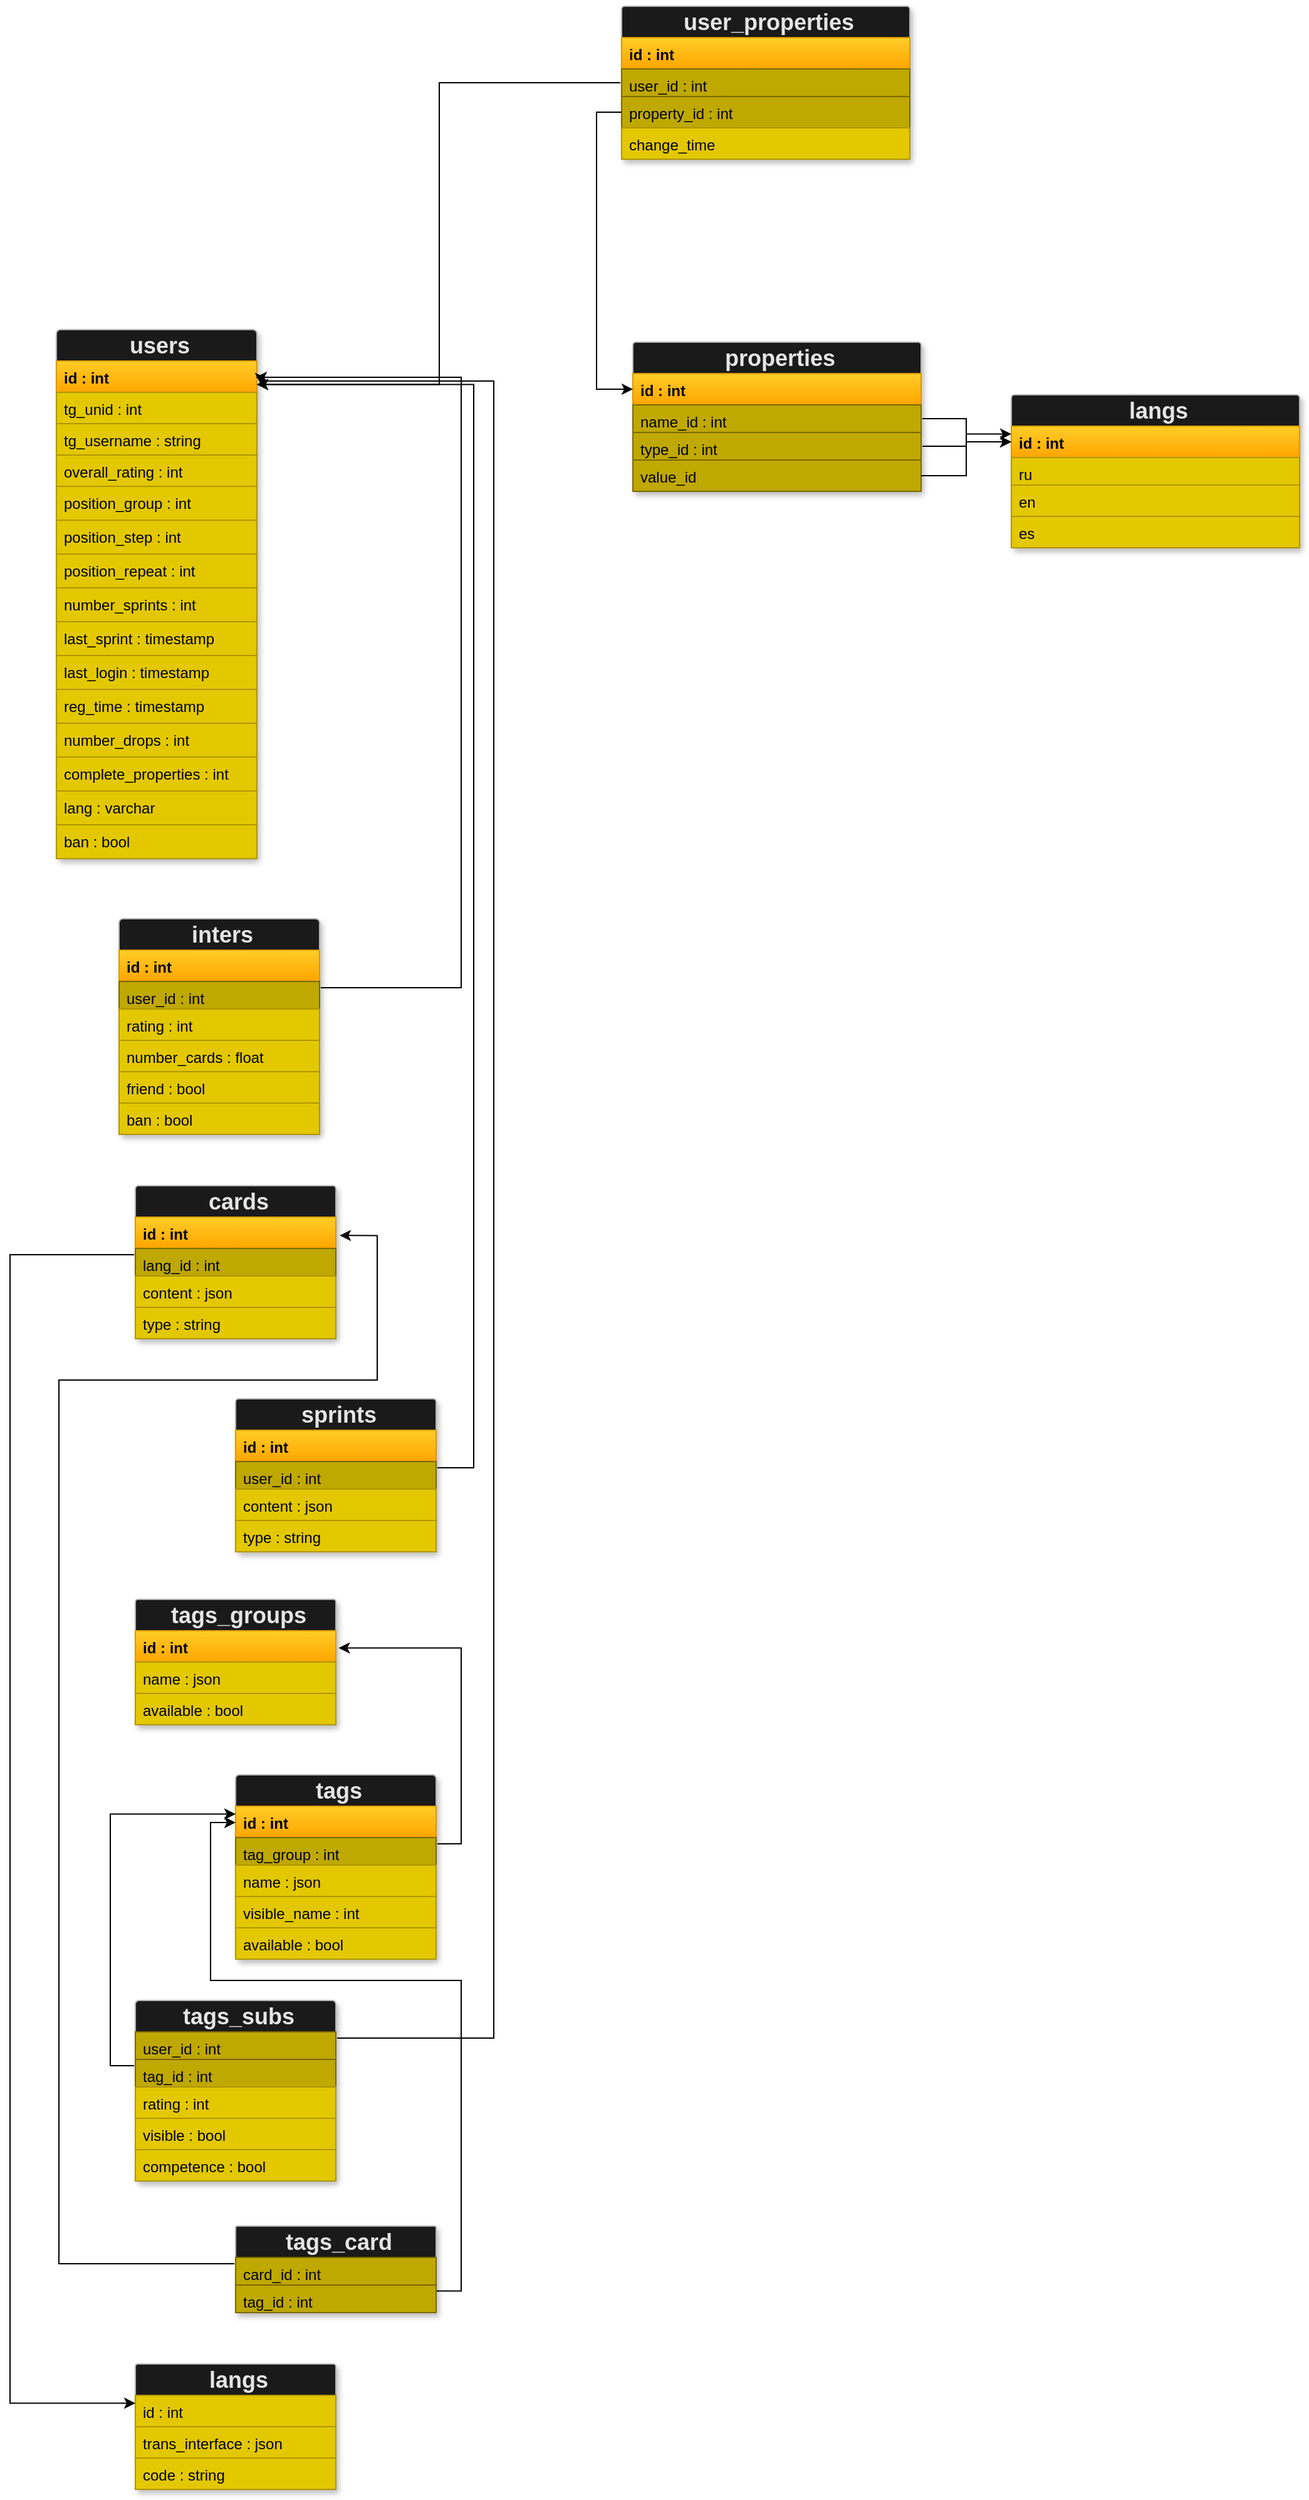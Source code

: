 <mxfile>
    <diagram id="8jtwp23gU4bW0mw1dv8f" name="Page-1">
        <mxGraphModel dx="-515" dy="2217" grid="0" gridSize="10" guides="1" tooltips="1" connect="1" arrows="1" fold="1" page="1" pageScale="1" pageWidth="1169" pageHeight="1654" background="none" math="0" shadow="0">
            <root>
                <mxCell id="0"/>
                <mxCell id="1" parent="0"/>
                <mxCell id="276" value="" style="fontStyle=1;align=center;verticalAlign=top;childLayout=stackLayout;horizontal=1;horizontalStack=0;resizeParent=1;resizeParentMax=0;resizeLast=0;marginBottom=0;fontColor=#ffffff;shadow=1;rounded=1;arcSize=2;strokeWidth=1;sketch=0;fillColor=#1A1A1A;strokeColor=#B3B3B3;" parent="1" vertex="1">
                    <mxGeometry x="1470" y="-90" width="160" height="422" as="geometry"/>
                </mxCell>
                <object label="&lt;b&gt;&lt;font style=&quot;font-size: 18px&quot; color=&quot;#e6e6e6&quot;&gt;users&lt;/font&gt;&lt;/b&gt;" info="Пользователь" id="277">
                    <mxCell style="html=1;align=center;spacingLeft=4;verticalAlign=middle;strokeColor=none;fillColor=none;" parent="276" vertex="1">
                        <mxGeometry width="160" height="25" as="geometry"/>
                    </mxCell>
                </object>
                <object label="&lt;b&gt;id : int&lt;/b&gt;" info="id пользователяid пользователя" id="ulDhrrkaClvxFThi6MSQ-304">
                    <mxCell style="html=1;align=left;spacingLeft=4;verticalAlign=top;strokeColor=#d79b00;fillColor=#ffcd28;gradientColor=#ffa500;fontColor=#000000;" parent="276" vertex="1">
                        <mxGeometry y="25" width="160" height="25" as="geometry"/>
                    </mxCell>
                </object>
                <object label="tg_unid : int" info="id в телеграме&#10;" id="279">
                    <mxCell style="html=1;align=left;spacingLeft=4;verticalAlign=top;strokeColor=#B09500;fillColor=#e3c800;fontFamily=Helvetica;fontStyle=0;fontColor=#000000;rounded=0;" parent="276" vertex="1">
                        <mxGeometry y="50" width="160" height="25" as="geometry"/>
                    </mxCell>
                </object>
                <object label="tg_username : string" info="логин в Телеграме" id="281">
                    <mxCell style="html=1;align=left;spacingLeft=4;verticalAlign=top;strokeColor=#B09500;fillColor=#e3c800;fontColor=#000000;rounded=0;" parent="276" vertex="1">
                        <mxGeometry y="75" width="160" height="25" as="geometry"/>
                    </mxCell>
                </object>
                <object label="overall_rating : int" info="общий рейтинг " id="282">
                    <mxCell style="html=1;align=left;spacingLeft=4;verticalAlign=top;strokeColor=#B09500;fillColor=#e3c800;fontColor=#000000;rounded=0;" parent="276" vertex="1">
                        <mxGeometry y="100" width="160" height="25" as="geometry"/>
                    </mxCell>
                </object>
                <object label="position_group : int" info="позиция сприрта - группа" id="284">
                    <mxCell style="html=1;align=left;spacingLeft=4;verticalAlign=top;strokeColor=#B09500;fillColor=#e3c800;fontColor=#000000;rounded=0;" parent="276" vertex="1">
                        <mxGeometry y="125" width="160" height="27" as="geometry"/>
                    </mxCell>
                </object>
                <object label="position_step : int" info="позиция спринта - шаг" id="285">
                    <mxCell style="html=1;align=left;spacingLeft=4;verticalAlign=top;strokeColor=#B09500;fillColor=#e3c800;fontColor=#000000;rounded=0;" parent="276" vertex="1">
                        <mxGeometry y="152" width="160" height="27" as="geometry"/>
                    </mxCell>
                </object>
                <object label="position_repeat : int" info="позиция сприрта - повторение" id="286">
                    <mxCell style="html=1;align=left;spacingLeft=4;verticalAlign=top;strokeColor=#B09500;fillColor=#e3c800;fontColor=#000000;rounded=0;" parent="276" vertex="1">
                        <mxGeometry y="179" width="160" height="27" as="geometry"/>
                    </mxCell>
                </object>
                <object label="number_sprints : int" info="количество пройденных спринтов" id="AUB26RSTQEKobNsoN68l-286">
                    <mxCell style="html=1;align=left;spacingLeft=4;verticalAlign=top;strokeColor=#B09500;fillColor=#e3c800;fontColor=#000000;rounded=0;" parent="276" vertex="1">
                        <mxGeometry y="206" width="160" height="27" as="geometry"/>
                    </mxCell>
                </object>
                <object label="last_sprint : timestamp" info="время последнего спринта" id="Uek7lsJdRdBJGBdZfz5D-390">
                    <mxCell style="html=1;align=left;spacingLeft=4;verticalAlign=top;strokeColor=#B09500;fillColor=#e3c800;fontColor=#000000;rounded=0;" parent="276" vertex="1">
                        <mxGeometry y="233" width="160" height="27" as="geometry"/>
                    </mxCell>
                </object>
                <object label="last_login : timestamp" info="дата последнего входа" id="Uek7lsJdRdBJGBdZfz5D-391">
                    <mxCell style="html=1;align=left;spacingLeft=4;verticalAlign=top;strokeColor=#B09500;fillColor=#e3c800;fontColor=#000000;rounded=0;" parent="276" vertex="1">
                        <mxGeometry y="260" width="160" height="27" as="geometry"/>
                    </mxCell>
                </object>
                <object label="reg_time : timestamp" info="время регистрации" id="1ZibINlpXi57PXiwGVd7-287">
                    <mxCell style="html=1;align=left;spacingLeft=4;verticalAlign=top;strokeColor=#B09500;fillColor=#e3c800;fontColor=#000000;rounded=0;" vertex="1" parent="276">
                        <mxGeometry y="287" width="160" height="27" as="geometry"/>
                    </mxCell>
                </object>
                <object label="number_drops : int" info="количество сбросов аккаунта" id="AUB26RSTQEKobNsoN68l-287">
                    <mxCell style="html=1;align=left;spacingLeft=4;verticalAlign=top;strokeColor=#B09500;fillColor=#e3c800;fontColor=#000000;rounded=0;" parent="276" vertex="1">
                        <mxGeometry y="314" width="160" height="27" as="geometry"/>
                    </mxCell>
                </object>
                <object label="complete_properties : int&amp;nbsp;" info="Количество заполненных элементов профиля (теги, языки, вопросы по типажу)" id="mk6PcgkKoeETuqD1kvEl-294">
                    <mxCell style="html=1;align=left;spacingLeft=4;verticalAlign=top;strokeColor=#B09500;fillColor=#e3c800;fontColor=#000000;rounded=0;" vertex="1" parent="276">
                        <mxGeometry y="341" width="160" height="27" as="geometry"/>
                    </mxCell>
                </object>
                <object label="lang : varchar" info="основной язык пользователя" id="mk6PcgkKoeETuqD1kvEl-311">
                    <mxCell style="html=1;align=left;spacingLeft=4;verticalAlign=top;strokeColor=#B09500;fillColor=#e3c800;fontColor=#000000;rounded=0;" vertex="1" parent="276">
                        <mxGeometry y="368" width="160" height="27" as="geometry"/>
                    </mxCell>
                </object>
                <object label="ban : bool" info="забанен" id="AUB26RSTQEKobNsoN68l-299">
                    <mxCell style="html=1;align=left;spacingLeft=4;verticalAlign=top;strokeColor=#B09500;fillColor=#e3c800;fontColor=#000000;rounded=0;arcSize=18;" parent="276" vertex="1">
                        <mxGeometry y="395" width="160" height="27" as="geometry"/>
                    </mxCell>
                </object>
                <mxCell id="WPP_zeftdr__bgNG3jnp-286" value="" style="fontStyle=1;align=center;verticalAlign=top;childLayout=stackLayout;horizontal=1;horizontalStack=0;resizeParent=1;resizeParentMax=0;resizeLast=0;marginBottom=0;fontColor=#ffffff;shadow=1;rounded=1;arcSize=2;strokeWidth=1;sketch=0;fillColor=#1A1A1A;strokeColor=#B3B3B3;" parent="1" vertex="1">
                    <mxGeometry x="1520" y="380" width="160" height="172" as="geometry"/>
                </mxCell>
                <object label="&lt;b&gt;&lt;font style=&quot;font-size: 18px&quot; color=&quot;#e6e6e6&quot;&gt;inters&lt;/font&gt;&lt;/b&gt;" info="Собеседник" id="WPP_zeftdr__bgNG3jnp-287">
                    <mxCell style="html=1;align=center;spacingLeft=4;verticalAlign=middle;strokeColor=none;fillColor=none;" parent="WPP_zeftdr__bgNG3jnp-286" vertex="1">
                        <mxGeometry width="160" height="25" as="geometry"/>
                    </mxCell>
                </object>
                <object label="&lt;b&gt;id : int&lt;/b&gt;" info="id собеседника пользователя" id="WPP_zeftdr__bgNG3jnp-288">
                    <mxCell style="html=1;align=left;spacingLeft=4;verticalAlign=top;strokeColor=#d79b00;fillColor=#ffcd28;gradientColor=#ffa500;fontColor=#000000;" parent="WPP_zeftdr__bgNG3jnp-286" vertex="1">
                        <mxGeometry y="25" width="160" height="25" as="geometry"/>
                    </mxCell>
                </object>
                <mxCell id="WPP_zeftdr__bgNG3jnp-293" value="user_id : int" style="html=1;align=left;spacingLeft=4;verticalAlign=top;fontColor=#000000;strokeWidth=1;strokeColor=#7A6800;perimeterSpacing=1;fillColor=#BFA800;" parent="WPP_zeftdr__bgNG3jnp-286" vertex="1">
                    <mxGeometry y="50" width="160" height="22" as="geometry"/>
                </mxCell>
                <mxCell id="WPP_zeftdr__bgNG3jnp-289" value="rating : int" style="html=1;align=left;spacingLeft=4;verticalAlign=top;strokeColor=#B09500;fillColor=#e3c800;fontFamily=Helvetica;fontStyle=0;fontColor=#000000;" parent="WPP_zeftdr__bgNG3jnp-286" vertex="1">
                    <mxGeometry y="72" width="160" height="25" as="geometry"/>
                </mxCell>
                <mxCell id="WPP_zeftdr__bgNG3jnp-290" value="number_cards : float" style="html=1;align=left;spacingLeft=4;verticalAlign=top;strokeColor=#B09500;fillColor=#e3c800;fontColor=#000000;" parent="WPP_zeftdr__bgNG3jnp-286" vertex="1">
                    <mxGeometry y="97" width="160" height="25" as="geometry"/>
                </mxCell>
                <mxCell id="WPP_zeftdr__bgNG3jnp-291" value="friend : bool" style="html=1;align=left;spacingLeft=4;verticalAlign=top;strokeColor=#B09500;fillColor=#e3c800;fontColor=#000000;" parent="WPP_zeftdr__bgNG3jnp-286" vertex="1">
                    <mxGeometry y="122" width="160" height="25" as="geometry"/>
                </mxCell>
                <mxCell id="WPP_zeftdr__bgNG3jnp-292" value="ban : bool" style="html=1;align=left;spacingLeft=4;verticalAlign=top;strokeColor=#B09500;fillColor=#e3c800;fontColor=#000000;rounded=0;" parent="WPP_zeftdr__bgNG3jnp-286" vertex="1">
                    <mxGeometry y="147" width="160" height="25" as="geometry"/>
                </mxCell>
                <mxCell id="Uek7lsJdRdBJGBdZfz5D-287" value="" style="fontStyle=1;align=center;verticalAlign=top;childLayout=stackLayout;horizontal=1;horizontalStack=0;resizeParent=1;resizeParentMax=0;resizeLast=0;marginBottom=0;fontColor=#ffffff;shadow=1;rounded=1;arcSize=2;strokeWidth=1;sketch=0;fillColor=#1A1A1A;strokeColor=#B3B3B3;" parent="1" vertex="1">
                    <mxGeometry x="1533" y="593" width="160" height="122" as="geometry"/>
                </mxCell>
                <mxCell id="Uek7lsJdRdBJGBdZfz5D-288" value="&lt;b&gt;&lt;font style=&quot;font-size: 18px&quot; color=&quot;#e6e6e6&quot;&gt;cards&lt;/font&gt;&lt;/b&gt;" style="html=1;align=center;spacingLeft=4;verticalAlign=middle;strokeColor=none;fillColor=none;" parent="Uek7lsJdRdBJGBdZfz5D-287" vertex="1">
                    <mxGeometry width="160" height="25" as="geometry"/>
                </mxCell>
                <mxCell id="Uek7lsJdRdBJGBdZfz5D-289" value="&lt;b&gt;id : int&lt;/b&gt;" style="html=1;align=left;spacingLeft=4;verticalAlign=top;strokeColor=#d79b00;fillColor=#ffcd28;gradientColor=#ffa500;fontColor=#000000;" parent="Uek7lsJdRdBJGBdZfz5D-287" vertex="1">
                    <mxGeometry y="25" width="160" height="25" as="geometry"/>
                </mxCell>
                <mxCell id="Uek7lsJdRdBJGBdZfz5D-290" value="lang_id : int" style="html=1;align=left;spacingLeft=4;verticalAlign=top;fontColor=#000000;strokeWidth=1;strokeColor=#7A6800;perimeterSpacing=1;fillColor=#BFA800;" parent="Uek7lsJdRdBJGBdZfz5D-287" vertex="1">
                    <mxGeometry y="50" width="160" height="22" as="geometry"/>
                </mxCell>
                <mxCell id="Uek7lsJdRdBJGBdZfz5D-291" value="content : json" style="html=1;align=left;spacingLeft=4;verticalAlign=top;strokeColor=#B09500;fillColor=#e3c800;fontFamily=Helvetica;fontStyle=0;fontColor=#000000;" parent="Uek7lsJdRdBJGBdZfz5D-287" vertex="1">
                    <mxGeometry y="72" width="160" height="25" as="geometry"/>
                </mxCell>
                <mxCell id="Uek7lsJdRdBJGBdZfz5D-292" value="type : string" style="html=1;align=left;spacingLeft=4;verticalAlign=top;strokeColor=#B09500;fillColor=#e3c800;fontColor=#000000;" parent="Uek7lsJdRdBJGBdZfz5D-287" vertex="1">
                    <mxGeometry y="97" width="160" height="25" as="geometry"/>
                </mxCell>
                <mxCell id="Uek7lsJdRdBJGBdZfz5D-295" value="" style="fontStyle=1;align=center;verticalAlign=top;childLayout=stackLayout;horizontal=1;horizontalStack=0;resizeParent=1;resizeParentMax=0;resizeLast=0;marginBottom=0;fontColor=#ffffff;shadow=1;rounded=1;arcSize=2;strokeWidth=1;sketch=0;fillColor=#1A1A1A;strokeColor=#B3B3B3;" parent="1" vertex="1">
                    <mxGeometry x="1613" y="763" width="160" height="122" as="geometry"/>
                </mxCell>
                <mxCell id="Uek7lsJdRdBJGBdZfz5D-296" value="&lt;b&gt;&lt;font style=&quot;font-size: 18px&quot; color=&quot;#e6e6e6&quot;&gt;sprints&lt;/font&gt;&lt;/b&gt;" style="html=1;align=center;spacingLeft=4;verticalAlign=middle;strokeColor=none;fillColor=none;" parent="Uek7lsJdRdBJGBdZfz5D-295" vertex="1">
                    <mxGeometry width="160" height="25" as="geometry"/>
                </mxCell>
                <mxCell id="Uek7lsJdRdBJGBdZfz5D-297" value="&lt;b&gt;id : int&lt;/b&gt;" style="html=1;align=left;spacingLeft=4;verticalAlign=top;strokeColor=#d79b00;fillColor=#ffcd28;gradientColor=#ffa500;fontColor=#000000;" parent="Uek7lsJdRdBJGBdZfz5D-295" vertex="1">
                    <mxGeometry y="25" width="160" height="25" as="geometry"/>
                </mxCell>
                <mxCell id="Uek7lsJdRdBJGBdZfz5D-298" value="user_id : int" style="html=1;align=left;spacingLeft=4;verticalAlign=top;fontColor=#000000;strokeWidth=1;strokeColor=#7A6800;perimeterSpacing=1;fillColor=#BFA800;" parent="Uek7lsJdRdBJGBdZfz5D-295" vertex="1">
                    <mxGeometry y="50" width="160" height="22" as="geometry"/>
                </mxCell>
                <mxCell id="Uek7lsJdRdBJGBdZfz5D-299" value="content : json" style="html=1;align=left;spacingLeft=4;verticalAlign=top;strokeColor=#B09500;fillColor=#e3c800;fontFamily=Helvetica;fontStyle=0;fontColor=#000000;" parent="Uek7lsJdRdBJGBdZfz5D-295" vertex="1">
                    <mxGeometry y="72" width="160" height="25" as="geometry"/>
                </mxCell>
                <mxCell id="Uek7lsJdRdBJGBdZfz5D-300" value="type : string" style="html=1;align=left;spacingLeft=4;verticalAlign=top;strokeColor=#B09500;fillColor=#e3c800;fontColor=#000000;" parent="Uek7lsJdRdBJGBdZfz5D-295" vertex="1">
                    <mxGeometry y="97" width="160" height="25" as="geometry"/>
                </mxCell>
                <mxCell id="Uek7lsJdRdBJGBdZfz5D-306" style="edgeStyle=orthogonalEdgeStyle;rounded=0;orthogonalLoop=1;jettySize=auto;html=1;exitX=1;exitY=0.25;exitDx=0;exitDy=0;fontFamily=Helvetica;fontColor=#000000;entryX=0.994;entryY=0.52;entryDx=0;entryDy=0;entryPerimeter=0;" parent="1" source="WPP_zeftdr__bgNG3jnp-293" target="ulDhrrkaClvxFThi6MSQ-304" edge="1">
                    <mxGeometry relative="1" as="geometry">
                        <mxPoint x="1744" y="51" as="targetPoint"/>
                        <Array as="points">
                            <mxPoint x="1793" y="435"/>
                            <mxPoint x="1793" y="-52"/>
                        </Array>
                    </mxGeometry>
                </mxCell>
                <mxCell id="Uek7lsJdRdBJGBdZfz5D-307" style="edgeStyle=orthogonalEdgeStyle;rounded=0;orthogonalLoop=1;jettySize=auto;html=1;exitX=1;exitY=0.25;exitDx=0;exitDy=0;fontFamily=Helvetica;fontColor=#000000;entryX=1;entryY=0.75;entryDx=0;entryDy=0;" parent="1" source="Uek7lsJdRdBJGBdZfz5D-298" target="ulDhrrkaClvxFThi6MSQ-304" edge="1">
                    <mxGeometry relative="1" as="geometry">
                        <Array as="points">
                            <mxPoint x="1803" y="818"/>
                            <mxPoint x="1803" y="-46"/>
                        </Array>
                        <mxPoint x="1743" y="73" as="targetPoint"/>
                    </mxGeometry>
                </mxCell>
                <mxCell id="Uek7lsJdRdBJGBdZfz5D-308" value="" style="fontStyle=1;align=center;verticalAlign=top;childLayout=stackLayout;horizontal=1;horizontalStack=0;resizeParent=1;resizeParentMax=0;resizeLast=0;marginBottom=0;fontColor=#ffffff;shadow=1;rounded=1;arcSize=2;strokeWidth=1;sketch=0;fillColor=#1A1A1A;strokeColor=#B3B3B3;" parent="1" vertex="1">
                    <mxGeometry x="1533" y="923" width="160" height="100" as="geometry"/>
                </mxCell>
                <mxCell id="Uek7lsJdRdBJGBdZfz5D-309" value="&lt;b&gt;&lt;font style=&quot;font-size: 18px&quot; color=&quot;#e6e6e6&quot;&gt;tags_groups&lt;/font&gt;&lt;/b&gt;" style="html=1;align=center;spacingLeft=4;verticalAlign=middle;strokeColor=none;fillColor=none;" parent="Uek7lsJdRdBJGBdZfz5D-308" vertex="1">
                    <mxGeometry width="160" height="25" as="geometry"/>
                </mxCell>
                <mxCell id="Uek7lsJdRdBJGBdZfz5D-310" value="&lt;b&gt;id : int&lt;/b&gt;" style="html=1;align=left;spacingLeft=4;verticalAlign=top;strokeColor=#d79b00;fillColor=#ffcd28;gradientColor=#ffa500;fontColor=#000000;" parent="Uek7lsJdRdBJGBdZfz5D-308" vertex="1">
                    <mxGeometry y="25" width="160" height="25" as="geometry"/>
                </mxCell>
                <mxCell id="Uek7lsJdRdBJGBdZfz5D-312" value="name : json" style="html=1;align=left;spacingLeft=4;verticalAlign=top;strokeColor=#B09500;fillColor=#e3c800;fontFamily=Helvetica;fontStyle=0;fontColor=#000000;" parent="Uek7lsJdRdBJGBdZfz5D-308" vertex="1">
                    <mxGeometry y="50" width="160" height="25" as="geometry"/>
                </mxCell>
                <mxCell id="Uek7lsJdRdBJGBdZfz5D-313" value="available : bool" style="html=1;align=left;spacingLeft=4;verticalAlign=top;strokeColor=#B09500;fillColor=#e3c800;fontColor=#000000;" parent="Uek7lsJdRdBJGBdZfz5D-308" vertex="1">
                    <mxGeometry y="75" width="160" height="25" as="geometry"/>
                </mxCell>
                <mxCell id="Uek7lsJdRdBJGBdZfz5D-314" value="" style="fontStyle=1;align=center;verticalAlign=top;childLayout=stackLayout;horizontal=1;horizontalStack=0;resizeParent=1;resizeParentMax=0;resizeLast=0;marginBottom=0;fontColor=#ffffff;shadow=1;rounded=1;arcSize=2;strokeWidth=1;sketch=0;fillColor=#1A1A1A;strokeColor=#B3B3B3;" parent="1" vertex="1">
                    <mxGeometry x="1613" y="1063" width="160" height="147" as="geometry"/>
                </mxCell>
                <mxCell id="Uek7lsJdRdBJGBdZfz5D-315" value="&lt;b&gt;&lt;font style=&quot;font-size: 18px&quot; color=&quot;#e6e6e6&quot;&gt;tags&lt;/font&gt;&lt;/b&gt;" style="html=1;align=center;spacingLeft=4;verticalAlign=middle;strokeColor=none;fillColor=none;" parent="Uek7lsJdRdBJGBdZfz5D-314" vertex="1">
                    <mxGeometry width="160" height="25" as="geometry"/>
                </mxCell>
                <mxCell id="Uek7lsJdRdBJGBdZfz5D-316" value="&lt;b&gt;id : int&lt;/b&gt;" style="html=1;align=left;spacingLeft=4;verticalAlign=top;strokeColor=#d79b00;fillColor=#ffcd28;gradientColor=#ffa500;fontColor=#000000;" parent="Uek7lsJdRdBJGBdZfz5D-314" vertex="1">
                    <mxGeometry y="25" width="160" height="25" as="geometry"/>
                </mxCell>
                <mxCell id="Uek7lsJdRdBJGBdZfz5D-320" value="tag_group : int" style="html=1;align=left;spacingLeft=4;verticalAlign=top;fontColor=#000000;strokeWidth=1;strokeColor=#7A6800;perimeterSpacing=1;fillColor=#BFA800;" parent="Uek7lsJdRdBJGBdZfz5D-314" vertex="1">
                    <mxGeometry y="50" width="160" height="22" as="geometry"/>
                </mxCell>
                <mxCell id="Uek7lsJdRdBJGBdZfz5D-317" value="name : json" style="html=1;align=left;spacingLeft=4;verticalAlign=top;strokeColor=#B09500;fillColor=#e3c800;fontFamily=Helvetica;fontStyle=0;fontColor=#000000;" parent="Uek7lsJdRdBJGBdZfz5D-314" vertex="1">
                    <mxGeometry y="72" width="160" height="25" as="geometry"/>
                </mxCell>
                <mxCell id="Uek7lsJdRdBJGBdZfz5D-339" value="visible_name : int" style="html=1;align=left;spacingLeft=4;verticalAlign=top;strokeColor=#B09500;fillColor=#e3c800;fontColor=#000000;" parent="Uek7lsJdRdBJGBdZfz5D-314" vertex="1">
                    <mxGeometry y="97" width="160" height="25" as="geometry"/>
                </mxCell>
                <mxCell id="Uek7lsJdRdBJGBdZfz5D-318" value="available : bool" style="html=1;align=left;spacingLeft=4;verticalAlign=top;strokeColor=#B09500;fillColor=#e3c800;fontColor=#000000;" parent="Uek7lsJdRdBJGBdZfz5D-314" vertex="1">
                    <mxGeometry y="122" width="160" height="25" as="geometry"/>
                </mxCell>
                <mxCell id="Uek7lsJdRdBJGBdZfz5D-340" value="" style="fontStyle=1;align=center;verticalAlign=top;childLayout=stackLayout;horizontal=1;horizontalStack=0;resizeParent=1;resizeParentMax=0;resizeLast=0;marginBottom=0;fontColor=#ffffff;shadow=1;rounded=1;arcSize=2;strokeWidth=1;sketch=0;fillColor=#1A1A1A;strokeColor=#B3B3B3;" parent="1" vertex="1">
                    <mxGeometry x="1533" y="1243" width="160" height="144" as="geometry"/>
                </mxCell>
                <mxCell id="Uek7lsJdRdBJGBdZfz5D-341" value="&lt;b&gt;&lt;font style=&quot;font-size: 18px&quot; color=&quot;#e6e6e6&quot;&gt;tags_subs&lt;/font&gt;&lt;/b&gt;" style="html=1;align=center;spacingLeft=4;verticalAlign=middle;strokeColor=none;fillColor=none;" parent="Uek7lsJdRdBJGBdZfz5D-340" vertex="1">
                    <mxGeometry width="160" height="25" as="geometry"/>
                </mxCell>
                <mxCell id="Uek7lsJdRdBJGBdZfz5D-343" value="user_id : int" style="html=1;align=left;spacingLeft=4;verticalAlign=top;fontColor=#000000;strokeWidth=1;strokeColor=#7A6800;perimeterSpacing=1;fillColor=#BFA800;" parent="Uek7lsJdRdBJGBdZfz5D-340" vertex="1">
                    <mxGeometry y="25" width="160" height="22" as="geometry"/>
                </mxCell>
                <mxCell id="Uek7lsJdRdBJGBdZfz5D-347" value="tag_id : int" style="html=1;align=left;spacingLeft=4;verticalAlign=top;fontColor=#000000;strokeWidth=1;strokeColor=#7A6800;perimeterSpacing=1;fillColor=#BFA800;" parent="Uek7lsJdRdBJGBdZfz5D-340" vertex="1">
                    <mxGeometry y="47" width="160" height="22" as="geometry"/>
                </mxCell>
                <mxCell id="Uek7lsJdRdBJGBdZfz5D-344" value="rating : int" style="html=1;align=left;spacingLeft=4;verticalAlign=top;strokeColor=#B09500;fillColor=#e3c800;fontFamily=Helvetica;fontStyle=0;fontColor=#000000;" parent="Uek7lsJdRdBJGBdZfz5D-340" vertex="1">
                    <mxGeometry y="69" width="160" height="25" as="geometry"/>
                </mxCell>
                <mxCell id="Uek7lsJdRdBJGBdZfz5D-345" value="visible : bool" style="html=1;align=left;spacingLeft=4;verticalAlign=top;strokeColor=#B09500;fillColor=#e3c800;fontColor=#000000;" parent="Uek7lsJdRdBJGBdZfz5D-340" vertex="1">
                    <mxGeometry y="94" width="160" height="25" as="geometry"/>
                </mxCell>
                <mxCell id="Uek7lsJdRdBJGBdZfz5D-346" value="competence : bool" style="html=1;align=left;spacingLeft=4;verticalAlign=top;strokeColor=#B09500;fillColor=#e3c800;fontColor=#000000;" parent="Uek7lsJdRdBJGBdZfz5D-340" vertex="1">
                    <mxGeometry y="119" width="160" height="25" as="geometry"/>
                </mxCell>
                <mxCell id="Uek7lsJdRdBJGBdZfz5D-375" style="edgeStyle=orthogonalEdgeStyle;rounded=0;orthogonalLoop=1;jettySize=auto;html=1;exitX=1;exitY=0.75;exitDx=0;exitDy=0;fontFamily=Helvetica;fontColor=#000000;" parent="1" source="Uek7lsJdRdBJGBdZfz5D-348" target="Uek7lsJdRdBJGBdZfz5D-316" edge="1">
                    <mxGeometry relative="1" as="geometry">
                        <mxPoint x="1612" y="1101" as="targetPoint"/>
                        <Array as="points">
                            <mxPoint x="1793" y="1475"/>
                            <mxPoint x="1793" y="1227"/>
                            <mxPoint x="1593" y="1227"/>
                            <mxPoint x="1593" y="1101"/>
                        </Array>
                    </mxGeometry>
                </mxCell>
                <mxCell id="Uek7lsJdRdBJGBdZfz5D-348" value="" style="fontStyle=1;align=center;verticalAlign=top;childLayout=stackLayout;horizontal=1;horizontalStack=0;resizeParent=1;resizeParentMax=0;resizeLast=0;marginBottom=0;fontColor=#ffffff;shadow=1;rounded=1;arcSize=2;strokeWidth=1;sketch=0;fillColor=#1A1A1A;strokeColor=#B3B3B3;" parent="1" vertex="1">
                    <mxGeometry x="1613" y="1423" width="160" height="69" as="geometry"/>
                </mxCell>
                <mxCell id="Uek7lsJdRdBJGBdZfz5D-349" value="&lt;b&gt;&lt;font style=&quot;font-size: 18px&quot; color=&quot;#e6e6e6&quot;&gt;tags_card&lt;/font&gt;&lt;/b&gt;" style="html=1;align=center;spacingLeft=4;verticalAlign=middle;strokeColor=none;fillColor=none;" parent="Uek7lsJdRdBJGBdZfz5D-348" vertex="1">
                    <mxGeometry width="160" height="25" as="geometry"/>
                </mxCell>
                <mxCell id="Uek7lsJdRdBJGBdZfz5D-350" value="card_id : int" style="html=1;align=left;spacingLeft=4;verticalAlign=top;fontColor=#000000;strokeWidth=1;strokeColor=#7A6800;perimeterSpacing=1;fillColor=#BFA800;" parent="Uek7lsJdRdBJGBdZfz5D-348" vertex="1">
                    <mxGeometry y="25" width="160" height="22" as="geometry"/>
                </mxCell>
                <mxCell id="Uek7lsJdRdBJGBdZfz5D-351" value="tag_id : int" style="html=1;align=left;spacingLeft=4;verticalAlign=top;fontColor=#000000;strokeWidth=1;strokeColor=#7A6800;perimeterSpacing=1;fillColor=#BFA800;" parent="Uek7lsJdRdBJGBdZfz5D-348" vertex="1">
                    <mxGeometry y="47" width="160" height="22" as="geometry"/>
                </mxCell>
                <mxCell id="Uek7lsJdRdBJGBdZfz5D-355" value="" style="fontStyle=1;align=center;verticalAlign=top;childLayout=stackLayout;horizontal=1;horizontalStack=0;resizeParent=1;resizeParentMax=0;resizeLast=0;marginBottom=0;fontColor=#ffffff;shadow=1;rounded=1;arcSize=2;strokeWidth=1;sketch=0;fillColor=#1A1A1A;strokeColor=#B3B3B3;" parent="1" vertex="1">
                    <mxGeometry x="1533" y="1533" width="160" height="100" as="geometry"/>
                </mxCell>
                <mxCell id="Uek7lsJdRdBJGBdZfz5D-356" value="&lt;b&gt;&lt;font style=&quot;font-size: 18px&quot; color=&quot;#e6e6e6&quot;&gt;langs&lt;/font&gt;&lt;/b&gt;" style="html=1;align=center;spacingLeft=4;verticalAlign=middle;strokeColor=none;fillColor=none;" parent="Uek7lsJdRdBJGBdZfz5D-355" vertex="1">
                    <mxGeometry width="160" height="25" as="geometry"/>
                </mxCell>
                <mxCell id="Uek7lsJdRdBJGBdZfz5D-360" value="id : int" style="html=1;align=left;spacingLeft=4;verticalAlign=top;strokeColor=#B09500;fillColor=#e3c800;fontColor=#000000;" parent="Uek7lsJdRdBJGBdZfz5D-355" vertex="1">
                    <mxGeometry y="25" width="160" height="25" as="geometry"/>
                </mxCell>
                <mxCell id="Uek7lsJdRdBJGBdZfz5D-361" value="trans_interface : json" style="html=1;align=left;spacingLeft=4;verticalAlign=top;strokeColor=#B09500;fillColor=#e3c800;fontColor=#000000;" parent="Uek7lsJdRdBJGBdZfz5D-355" vertex="1">
                    <mxGeometry y="50" width="160" height="25" as="geometry"/>
                </mxCell>
                <mxCell id="Uek7lsJdRdBJGBdZfz5D-362" value="code : string" style="html=1;align=left;spacingLeft=4;verticalAlign=top;strokeColor=#B09500;fillColor=#e3c800;fontColor=#000000;" parent="Uek7lsJdRdBJGBdZfz5D-355" vertex="1">
                    <mxGeometry y="75" width="160" height="25" as="geometry"/>
                </mxCell>
                <mxCell id="Uek7lsJdRdBJGBdZfz5D-369" style="edgeStyle=orthogonalEdgeStyle;rounded=0;orthogonalLoop=1;jettySize=auto;html=1;exitX=0;exitY=0.25;exitDx=0;exitDy=0;fontFamily=Helvetica;fontColor=#000000;entryX=0;entryY=0.25;entryDx=0;entryDy=0;" parent="1" source="Uek7lsJdRdBJGBdZfz5D-290" target="Uek7lsJdRdBJGBdZfz5D-360" edge="1">
                    <mxGeometry relative="1" as="geometry">
                        <mxPoint x="1404.167" y="1579.833" as="targetPoint"/>
                        <Array as="points">
                            <mxPoint x="1433" y="648"/>
                            <mxPoint x="1433" y="1564"/>
                        </Array>
                    </mxGeometry>
                </mxCell>
                <mxCell id="Uek7lsJdRdBJGBdZfz5D-371" style="edgeStyle=orthogonalEdgeStyle;rounded=0;orthogonalLoop=1;jettySize=auto;html=1;exitX=1;exitY=0.25;exitDx=0;exitDy=0;fontFamily=Helvetica;fontColor=#000000;entryX=1.019;entryY=0.103;entryDx=0;entryDy=0;entryPerimeter=0;" parent="1" source="Uek7lsJdRdBJGBdZfz5D-343" target="276" edge="1">
                    <mxGeometry relative="1" as="geometry">
                        <mxPoint x="1743" y="43" as="targetPoint"/>
                        <Array as="points">
                            <mxPoint x="1819" y="1273"/>
                            <mxPoint x="1819" y="-49"/>
                        </Array>
                    </mxGeometry>
                </mxCell>
                <mxCell id="Uek7lsJdRdBJGBdZfz5D-372" style="edgeStyle=orthogonalEdgeStyle;rounded=0;orthogonalLoop=1;jettySize=auto;html=1;exitX=0;exitY=0.25;exitDx=0;exitDy=0;fontFamily=Helvetica;fontColor=#000000;entryX=1.019;entryY=0.587;entryDx=0;entryDy=0;entryPerimeter=0;" parent="1" source="Uek7lsJdRdBJGBdZfz5D-350" target="Uek7lsJdRdBJGBdZfz5D-289" edge="1">
                    <mxGeometry relative="1" as="geometry">
                        <mxPoint x="1732" y="638" as="targetPoint"/>
                        <Array as="points">
                            <mxPoint x="1472" y="1453"/>
                            <mxPoint x="1472" y="748"/>
                            <mxPoint x="1726" y="748"/>
                            <mxPoint x="1726" y="633"/>
                        </Array>
                    </mxGeometry>
                </mxCell>
                <mxCell id="Uek7lsJdRdBJGBdZfz5D-373" style="edgeStyle=orthogonalEdgeStyle;rounded=0;orthogonalLoop=1;jettySize=auto;html=1;exitX=1;exitY=0.25;exitDx=0;exitDy=0;entryX=1.014;entryY=0.387;entryDx=0;entryDy=0;entryPerimeter=0;fontFamily=Helvetica;fontColor=#000000;" parent="1" source="Uek7lsJdRdBJGBdZfz5D-320" target="Uek7lsJdRdBJGBdZfz5D-308" edge="1">
                    <mxGeometry relative="1" as="geometry">
                        <Array as="points">
                            <mxPoint x="1793" y="1118"/>
                            <mxPoint x="1793" y="962"/>
                        </Array>
                    </mxGeometry>
                </mxCell>
                <mxCell id="Uek7lsJdRdBJGBdZfz5D-377" style="edgeStyle=orthogonalEdgeStyle;rounded=0;orthogonalLoop=1;jettySize=auto;html=1;exitX=0;exitY=0.25;exitDx=0;exitDy=0;entryX=0;entryY=0.25;entryDx=0;entryDy=0;fontFamily=Helvetica;fontColor=#000000;" parent="1" source="Uek7lsJdRdBJGBdZfz5D-347" target="Uek7lsJdRdBJGBdZfz5D-316" edge="1">
                    <mxGeometry relative="1" as="geometry"/>
                </mxCell>
                <mxCell id="287" value="" style="fontStyle=1;align=center;verticalAlign=top;childLayout=stackLayout;horizontal=1;horizontalStack=0;resizeParent=1;resizeParentMax=0;resizeLast=0;marginBottom=0;fontColor=#ffffff;shadow=1;rounded=1;arcSize=2;strokeWidth=1;sketch=0;fillColor=#1A1A1A;strokeColor=#B3B3B3;" vertex="1" parent="1">
                    <mxGeometry x="1921" y="-348" width="230" height="122" as="geometry"/>
                </mxCell>
                <object label="&lt;b&gt;&lt;font style=&quot;font-size: 18px&quot; color=&quot;#e6e6e6&quot;&gt;user_properties&lt;/font&gt;&lt;/b&gt;" info="Собеседник" id="288">
                    <mxCell style="html=1;align=center;spacingLeft=4;verticalAlign=middle;strokeColor=none;fillColor=none;" vertex="1" parent="287">
                        <mxGeometry width="230" height="25" as="geometry"/>
                    </mxCell>
                </object>
                <object label="&lt;b&gt;id : int&lt;/b&gt;" info="id собеседника пользователя" id="289">
                    <mxCell style="html=1;align=left;spacingLeft=4;verticalAlign=top;strokeColor=#d79b00;fillColor=#ffcd28;gradientColor=#ffa500;fontColor=#000000;" vertex="1" parent="287">
                        <mxGeometry y="25" width="230" height="25" as="geometry"/>
                    </mxCell>
                </object>
                <mxCell id="290" value="user_id : int" style="html=1;align=left;spacingLeft=4;verticalAlign=top;fontColor=#000000;strokeWidth=1;strokeColor=#7A6800;perimeterSpacing=1;fillColor=#BFA800;" vertex="1" parent="287">
                    <mxGeometry y="50" width="230" height="22" as="geometry"/>
                </mxCell>
                <mxCell id="292" value="property_id : int" style="html=1;align=left;spacingLeft=4;verticalAlign=top;strokeColor=#7A6800;fillColor=#BFA800;fontColor=#000000;strokeWidth=1;" vertex="1" parent="287">
                    <mxGeometry y="72" width="230" height="25" as="geometry"/>
                </mxCell>
                <object label="change_time" info="Время последнего изменения настройки" id="294">
                    <mxCell style="html=1;align=left;spacingLeft=4;verticalAlign=top;strokeColor=#B09500;fillColor=#e3c800;fontColor=#000000;rounded=0;" vertex="1" parent="287">
                        <mxGeometry y="97" width="230" height="25" as="geometry"/>
                    </mxCell>
                </object>
                <mxCell id="AfrVbENQr_-VZmXWtHKS-302" value="" style="fontStyle=1;align=center;verticalAlign=top;childLayout=stackLayout;horizontal=1;horizontalStack=0;resizeParent=1;resizeParentMax=0;resizeLast=0;marginBottom=0;fontColor=#ffffff;shadow=1;rounded=1;arcSize=2;strokeWidth=1;sketch=0;fillColor=#1A1A1A;strokeColor=#B3B3B3;" vertex="1" parent="1">
                    <mxGeometry x="1930" y="-80" width="230" height="119" as="geometry"/>
                </mxCell>
                <object label="&lt;b&gt;&lt;font color=&quot;#e6e6e6&quot; style=&quot;font-size: 18px&quot;&gt;properties&lt;/font&gt;&lt;/b&gt;" info="Собеседник" id="AfrVbENQr_-VZmXWtHKS-303">
                    <mxCell style="html=1;align=center;spacingLeft=4;verticalAlign=middle;strokeColor=none;fillColor=none;" vertex="1" parent="AfrVbENQr_-VZmXWtHKS-302">
                        <mxGeometry width="230" height="25" as="geometry"/>
                    </mxCell>
                </object>
                <object label="&lt;b&gt;id : int&lt;/b&gt;" info="id собеседника пользователя" id="AfrVbENQr_-VZmXWtHKS-304">
                    <mxCell style="html=1;align=left;spacingLeft=4;verticalAlign=top;strokeColor=#d79b00;fillColor=#ffcd28;gradientColor=#ffa500;fontColor=#000000;" vertex="1" parent="AfrVbENQr_-VZmXWtHKS-302">
                        <mxGeometry y="25" width="230" height="25" as="geometry"/>
                    </mxCell>
                </object>
                <mxCell id="303" value="name_id : int" style="html=1;align=left;spacingLeft=4;verticalAlign=top;fontColor=#000000;strokeWidth=1;strokeColor=#7A6800;perimeterSpacing=1;fillColor=#BFA800;" vertex="1" parent="AfrVbENQr_-VZmXWtHKS-302">
                    <mxGeometry y="50" width="230" height="22" as="geometry"/>
                </mxCell>
                <mxCell id="308" value="type_id : int" style="html=1;align=left;spacingLeft=4;verticalAlign=top;fontColor=#000000;strokeWidth=1;strokeColor=#7A6800;perimeterSpacing=1;fillColor=#BFA800;" vertex="1" parent="AfrVbENQr_-VZmXWtHKS-302">
                    <mxGeometry y="72" width="230" height="22" as="geometry"/>
                </mxCell>
                <mxCell id="AfrVbENQr_-VZmXWtHKS-308" value="value_id" style="html=1;align=left;spacingLeft=4;verticalAlign=top;strokeColor=#7A6800;fillColor=#BFA800;fontColor=#000000;strokeWidth=1;" vertex="1" parent="AfrVbENQr_-VZmXWtHKS-302">
                    <mxGeometry y="94" width="230" height="25" as="geometry"/>
                </mxCell>
                <mxCell id="295" value="" style="fontStyle=1;align=center;verticalAlign=top;childLayout=stackLayout;horizontal=1;horizontalStack=0;resizeParent=1;resizeParentMax=0;resizeLast=0;marginBottom=0;fontColor=#ffffff;shadow=1;rounded=1;arcSize=2;strokeWidth=1;sketch=0;fillColor=#1A1A1A;strokeColor=#B3B3B3;" vertex="1" parent="1">
                    <mxGeometry x="2232" y="-38" width="230" height="122" as="geometry"/>
                </mxCell>
                <object label="&lt;b&gt;&lt;font style=&quot;font-size: 18px&quot; color=&quot;#e6e6e6&quot;&gt;langs&lt;/font&gt;&lt;/b&gt;" info="Собеседник" id="296">
                    <mxCell style="html=1;align=center;spacingLeft=4;verticalAlign=middle;strokeColor=none;fillColor=none;" vertex="1" parent="295">
                        <mxGeometry width="230" height="25" as="geometry"/>
                    </mxCell>
                </object>
                <object label="&lt;b&gt;id : int&lt;/b&gt;" info="id собеседника пользователя" id="297">
                    <mxCell style="html=1;align=left;spacingLeft=4;verticalAlign=top;strokeColor=#d79b00;fillColor=#ffcd28;gradientColor=#ffa500;fontColor=#000000;" vertex="1" parent="295">
                        <mxGeometry y="25" width="230" height="25" as="geometry"/>
                    </mxCell>
                </object>
                <mxCell id="298" value="ru" style="html=1;align=left;spacingLeft=4;verticalAlign=top;fontColor=#000000;strokeColor=#B09500;perimeterSpacing=1;fillColor=#e3c800;fontStyle=0;" vertex="1" parent="295">
                    <mxGeometry y="50" width="230" height="22" as="geometry"/>
                </mxCell>
                <mxCell id="299" value="en" style="html=1;align=left;spacingLeft=4;verticalAlign=top;strokeColor=#B09500;fillColor=#e3c800;fontFamily=Helvetica;fontStyle=0;fontColor=#000000;" vertex="1" parent="295">
                    <mxGeometry y="72" width="230" height="25" as="geometry"/>
                </mxCell>
                <mxCell id="300" value="es" style="html=1;align=left;spacingLeft=4;verticalAlign=top;strokeColor=#B09500;fillColor=#e3c800;fontColor=#000000;" vertex="1" parent="295">
                    <mxGeometry y="97" width="230" height="25" as="geometry"/>
                </mxCell>
                <mxCell id="304" style="edgeStyle=orthogonalEdgeStyle;rounded=0;orthogonalLoop=1;jettySize=auto;html=1;entryX=0;entryY=0.5;entryDx=0;entryDy=0;" edge="1" parent="1" source="303" target="297">
                    <mxGeometry relative="1" as="geometry"/>
                </mxCell>
                <mxCell id="305" style="edgeStyle=orthogonalEdgeStyle;rounded=0;orthogonalLoop=1;jettySize=auto;html=1;entryX=1;entryY=0.75;entryDx=0;entryDy=0;" edge="1" parent="1" source="290" target="ulDhrrkaClvxFThi6MSQ-304">
                    <mxGeometry relative="1" as="geometry"/>
                </mxCell>
                <mxCell id="306" style="edgeStyle=orthogonalEdgeStyle;rounded=0;orthogonalLoop=1;jettySize=auto;html=1;exitX=0;exitY=0.5;exitDx=0;exitDy=0;entryX=0;entryY=0.5;entryDx=0;entryDy=0;" edge="1" parent="1" source="292" target="AfrVbENQr_-VZmXWtHKS-304">
                    <mxGeometry relative="1" as="geometry"/>
                </mxCell>
                <mxCell id="309" value="" style="edgeStyle=orthogonalEdgeStyle;rounded=0;orthogonalLoop=1;jettySize=auto;html=1;entryX=0;entryY=0.25;entryDx=0;entryDy=0;" edge="1" parent="1" source="308" target="297">
                    <mxGeometry relative="1" as="geometry"/>
                </mxCell>
                <mxCell id="310" style="edgeStyle=orthogonalEdgeStyle;rounded=0;orthogonalLoop=1;jettySize=auto;html=1;exitX=1;exitY=0.5;exitDx=0;exitDy=0;entryX=0;entryY=0.5;entryDx=0;entryDy=0;" edge="1" parent="1" source="AfrVbENQr_-VZmXWtHKS-308" target="297">
                    <mxGeometry relative="1" as="geometry"/>
                </mxCell>
            </root>
        </mxGraphModel>
    </diagram>
    <diagram id="mMOoAf3u5umtuAadbSAm" name="Privet">
        <mxGraphModel grid="1" gridSize="10" guides="1" tooltips="1" connect="1" arrows="1" page="1" fold="1" pageScale="1" pageWidth="827" pageHeight="1169" math="0" shadow="0">
            <root>
                <mxCell id="2KkATuwurSIrN1-nt9m6-0"/>
                <mxCell id="2KkATuwurSIrN1-nt9m6-1" parent="2KkATuwurSIrN1-nt9m6-0"/>
                <mxCell id="6hw0A6_HbZwWuhFoWcZJ-12" value="" style="fontStyle=1;align=center;verticalAlign=top;childLayout=stackLayout;horizontal=1;horizontalStack=0;resizeParent=1;resizeParentMax=0;resizeLast=0;marginBottom=0;fontColor=#ffffff;shadow=1;rounded=1;arcSize=2;strokeWidth=1;sketch=0;fillColor=#1A1A1A;strokeColor=#B3B3B3;" parent="2KkATuwurSIrN1-nt9m6-1" vertex="1">
                    <mxGeometry x="710" y="90" width="160" height="287" as="geometry"/>
                </mxCell>
                <mxCell id="6hw0A6_HbZwWuhFoWcZJ-13" value="&lt;b&gt;&lt;font style=&quot;font-size: 18px&quot; color=&quot;#e6e6e6&quot;&gt;users&lt;/font&gt;&lt;/b&gt;" style="html=1;align=center;spacingLeft=4;verticalAlign=middle;strokeColor=none;fillColor=none;" parent="6hw0A6_HbZwWuhFoWcZJ-12" vertex="1">
                    <mxGeometry width="160" height="25" as="geometry"/>
                </mxCell>
                <mxCell id="6hw0A6_HbZwWuhFoWcZJ-14" value="&lt;b&gt;id : int&lt;/b&gt;" style="html=1;align=left;spacingLeft=4;verticalAlign=top;strokeColor=#d79b00;fillColor=#ffcd28;gradientColor=#ffa500;fontColor=#000000;" parent="6hw0A6_HbZwWuhFoWcZJ-12" vertex="1">
                    <mxGeometry y="25" width="160" height="25" as="geometry"/>
                </mxCell>
                <mxCell id="6hw0A6_HbZwWuhFoWcZJ-15" value="tg_unid : int" style="html=1;align=left;spacingLeft=4;verticalAlign=top;strokeColor=#B09500;fillColor=#e3c800;fontFamily=Helvetica;fontStyle=0;fontColor=#000000;rounded=0;" parent="6hw0A6_HbZwWuhFoWcZJ-12" vertex="1">
                    <mxGeometry y="50" width="160" height="25" as="geometry"/>
                </mxCell>
                <mxCell id="6hw0A6_HbZwWuhFoWcZJ-16" value="tg_username : string" style="html=1;align=left;spacingLeft=4;verticalAlign=top;strokeColor=#B09500;fillColor=#e3c800;fontColor=#000000;rounded=0;" parent="6hw0A6_HbZwWuhFoWcZJ-12" vertex="1">
                    <mxGeometry y="75" width="160" height="25" as="geometry"/>
                </mxCell>
                <mxCell id="6hw0A6_HbZwWuhFoWcZJ-17" value="overall_rating : int" style="html=1;align=left;spacingLeft=4;verticalAlign=top;strokeColor=#B09500;fillColor=#e3c800;fontColor=#000000;rounded=0;" parent="6hw0A6_HbZwWuhFoWcZJ-12" vertex="1">
                    <mxGeometry y="100" width="160" height="25" as="geometry"/>
                </mxCell>
                <mxCell id="6hw0A6_HbZwWuhFoWcZJ-18" value="position_group : int" style="html=1;align=left;spacingLeft=4;verticalAlign=top;strokeColor=#B09500;fillColor=#e3c800;fontColor=#000000;rounded=0;" parent="6hw0A6_HbZwWuhFoWcZJ-12" vertex="1">
                    <mxGeometry y="125" width="160" height="27" as="geometry"/>
                </mxCell>
                <mxCell id="6hw0A6_HbZwWuhFoWcZJ-19" value="position_step : int" style="html=1;align=left;spacingLeft=4;verticalAlign=top;strokeColor=#B09500;fillColor=#e3c800;fontColor=#000000;rounded=0;" parent="6hw0A6_HbZwWuhFoWcZJ-12" vertex="1">
                    <mxGeometry y="152" width="160" height="27" as="geometry"/>
                </mxCell>
                <mxCell id="6hw0A6_HbZwWuhFoWcZJ-20" value="position_repeat : int" style="html=1;align=left;spacingLeft=4;verticalAlign=top;strokeColor=#B09500;fillColor=#e3c800;fontColor=#000000;rounded=0;" parent="6hw0A6_HbZwWuhFoWcZJ-12" vertex="1">
                    <mxGeometry y="179" width="160" height="27" as="geometry"/>
                </mxCell>
                <mxCell id="6hw0A6_HbZwWuhFoWcZJ-21" value="number_sprints : int" style="html=1;align=left;spacingLeft=4;verticalAlign=top;strokeColor=#B09500;fillColor=#e3c800;fontColor=#000000;rounded=0;" parent="6hw0A6_HbZwWuhFoWcZJ-12" vertex="1">
                    <mxGeometry y="206" width="160" height="27" as="geometry"/>
                </mxCell>
                <mxCell id="6hw0A6_HbZwWuhFoWcZJ-22" value="number_drops : int" style="html=1;align=left;spacingLeft=4;verticalAlign=top;strokeColor=#B09500;fillColor=#e3c800;fontColor=#000000;rounded=0;" parent="6hw0A6_HbZwWuhFoWcZJ-12" vertex="1">
                    <mxGeometry y="233" width="160" height="27" as="geometry"/>
                </mxCell>
                <mxCell id="6hw0A6_HbZwWuhFoWcZJ-23" value="ban : bool" style="html=1;align=left;spacingLeft=4;verticalAlign=top;strokeColor=#B09500;fillColor=#e3c800;fontColor=#000000;rounded=0;arcSize=18;" parent="6hw0A6_HbZwWuhFoWcZJ-12" vertex="1">
                    <mxGeometry y="260" width="160" height="27" as="geometry"/>
                </mxCell>
                <mxCell id="JurxsqYxfBZ30as_2nfO-0" value="" style="fontStyle=1;align=center;verticalAlign=top;childLayout=stackLayout;horizontal=1;horizontalStack=0;resizeParent=1;resizeParentMax=0;resizeLast=0;marginBottom=0;fontColor=#ffffff;shadow=1;rounded=1;arcSize=2;strokeWidth=1;sketch=0;fillColor=#1A1A1A;strokeColor=#B3B3B3;" vertex="1" parent="2KkATuwurSIrN1-nt9m6-1">
                    <mxGeometry x="130" y="490" width="160" height="287" as="geometry"/>
                </mxCell>
                <mxCell id="JurxsqYxfBZ30as_2nfO-1" value="&lt;b&gt;&lt;font style=&quot;font-size: 18px&quot; color=&quot;#e6e6e6&quot;&gt;users&lt;/font&gt;&lt;/b&gt;" style="html=1;align=center;spacingLeft=4;verticalAlign=middle;strokeColor=none;fillColor=none;" vertex="1" parent="JurxsqYxfBZ30as_2nfO-0">
                    <mxGeometry width="160" height="25" as="geometry"/>
                </mxCell>
                <mxCell id="JurxsqYxfBZ30as_2nfO-2" value="&lt;b&gt;id : int&lt;/b&gt;" style="html=1;align=left;spacingLeft=4;verticalAlign=top;strokeColor=#d79b00;fillColor=#ffcd28;gradientColor=#ffa500;fontColor=#000000;" vertex="1" parent="JurxsqYxfBZ30as_2nfO-0">
                    <mxGeometry y="25" width="160" height="25" as="geometry"/>
                </mxCell>
                <mxCell id="JurxsqYxfBZ30as_2nfO-3" value="tg_unid : int" style="html=1;align=left;spacingLeft=4;verticalAlign=top;strokeColor=#B09500;fillColor=#e3c800;fontFamily=Helvetica;fontStyle=0;fontColor=#000000;rounded=0;" vertex="1" parent="JurxsqYxfBZ30as_2nfO-0">
                    <mxGeometry y="50" width="160" height="25" as="geometry"/>
                </mxCell>
                <mxCell id="JurxsqYxfBZ30as_2nfO-4" value="tg_username : string" style="html=1;align=left;spacingLeft=4;verticalAlign=top;strokeColor=#B09500;fillColor=#e3c800;fontColor=#000000;rounded=0;" vertex="1" parent="JurxsqYxfBZ30as_2nfO-0">
                    <mxGeometry y="75" width="160" height="25" as="geometry"/>
                </mxCell>
                <mxCell id="JurxsqYxfBZ30as_2nfO-5" value="overall_rating : int" style="html=1;align=left;spacingLeft=4;verticalAlign=top;strokeColor=#B09500;fillColor=#e3c800;fontColor=#000000;rounded=0;" vertex="1" parent="JurxsqYxfBZ30as_2nfO-0">
                    <mxGeometry y="100" width="160" height="25" as="geometry"/>
                </mxCell>
                <mxCell id="JurxsqYxfBZ30as_2nfO-6" value="position_group : int" style="html=1;align=left;spacingLeft=4;verticalAlign=top;strokeColor=#B09500;fillColor=#e3c800;fontColor=#000000;rounded=0;" vertex="1" parent="JurxsqYxfBZ30as_2nfO-0">
                    <mxGeometry y="125" width="160" height="27" as="geometry"/>
                </mxCell>
                <mxCell id="JurxsqYxfBZ30as_2nfO-7" value="position_step : int" style="html=1;align=left;spacingLeft=4;verticalAlign=top;strokeColor=#B09500;fillColor=#e3c800;fontColor=#000000;rounded=0;" vertex="1" parent="JurxsqYxfBZ30as_2nfO-0">
                    <mxGeometry y="152" width="160" height="27" as="geometry"/>
                </mxCell>
                <mxCell id="JurxsqYxfBZ30as_2nfO-8" value="position_repeat : int" style="html=1;align=left;spacingLeft=4;verticalAlign=top;strokeColor=#B09500;fillColor=#e3c800;fontColor=#000000;rounded=0;" vertex="1" parent="JurxsqYxfBZ30as_2nfO-0">
                    <mxGeometry y="179" width="160" height="27" as="geometry"/>
                </mxCell>
                <mxCell id="JurxsqYxfBZ30as_2nfO-9" value="number_sprints : int" style="html=1;align=left;spacingLeft=4;verticalAlign=top;strokeColor=#B09500;fillColor=#e3c800;fontColor=#000000;rounded=0;" vertex="1" parent="JurxsqYxfBZ30as_2nfO-0">
                    <mxGeometry y="206" width="160" height="27" as="geometry"/>
                </mxCell>
                <mxCell id="JurxsqYxfBZ30as_2nfO-10" value="number_drops : int" style="html=1;align=left;spacingLeft=4;verticalAlign=top;strokeColor=#B09500;fillColor=#e3c800;fontColor=#000000;rounded=0;" vertex="1" parent="JurxsqYxfBZ30as_2nfO-0">
                    <mxGeometry y="233" width="160" height="27" as="geometry"/>
                </mxCell>
                <mxCell id="JurxsqYxfBZ30as_2nfO-11" value="ban : bool" style="html=1;align=left;spacingLeft=4;verticalAlign=top;strokeColor=#B09500;fillColor=#e3c800;fontColor=#000000;rounded=0;arcSize=18;" vertex="1" parent="JurxsqYxfBZ30as_2nfO-0">
                    <mxGeometry y="260" width="160" height="27" as="geometry"/>
                </mxCell>
                <mxCell id="JurxsqYxfBZ30as_2nfO-12" value="" style="fontStyle=1;align=center;verticalAlign=top;childLayout=stackLayout;horizontal=1;horizontalStack=0;resizeParent=1;resizeParentMax=0;resizeLast=0;marginBottom=0;fontColor=#ffffff;shadow=1;rounded=1;arcSize=2;strokeWidth=1;sketch=0;fillColor=#1A1A1A;strokeColor=#B3B3B3;" vertex="1" parent="2KkATuwurSIrN1-nt9m6-1">
                    <mxGeometry x="130" y="490" width="160" height="287" as="geometry"/>
                </mxCell>
                <mxCell id="JurxsqYxfBZ30as_2nfO-13" value="&lt;b&gt;&lt;font style=&quot;font-size: 18px&quot; color=&quot;#e6e6e6&quot;&gt;users&lt;/font&gt;&lt;/b&gt;" style="html=1;align=center;spacingLeft=4;verticalAlign=middle;strokeColor=none;fillColor=none;" vertex="1" parent="JurxsqYxfBZ30as_2nfO-12">
                    <mxGeometry width="160" height="25" as="geometry"/>
                </mxCell>
                <mxCell id="JurxsqYxfBZ30as_2nfO-14" value="&lt;b&gt;id : int&lt;/b&gt;" style="html=1;align=left;spacingLeft=4;verticalAlign=top;strokeColor=#d79b00;fillColor=#ffcd28;gradientColor=#ffa500;fontColor=#000000;" vertex="1" parent="JurxsqYxfBZ30as_2nfO-12">
                    <mxGeometry y="25" width="160" height="25" as="geometry"/>
                </mxCell>
                <mxCell id="JurxsqYxfBZ30as_2nfO-15" value="tg_unid : int" style="html=1;align=left;spacingLeft=4;verticalAlign=top;strokeColor=#B09500;fillColor=#e3c800;fontFamily=Helvetica;fontStyle=0;fontColor=#000000;rounded=0;" vertex="1" parent="JurxsqYxfBZ30as_2nfO-12">
                    <mxGeometry y="50" width="160" height="25" as="geometry"/>
                </mxCell>
                <mxCell id="JurxsqYxfBZ30as_2nfO-16" value="tg_username : string" style="html=1;align=left;spacingLeft=4;verticalAlign=top;strokeColor=#B09500;fillColor=#e3c800;fontColor=#000000;rounded=0;" vertex="1" parent="JurxsqYxfBZ30as_2nfO-12">
                    <mxGeometry y="75" width="160" height="25" as="geometry"/>
                </mxCell>
                <mxCell id="JurxsqYxfBZ30as_2nfO-17" value="overall_rating : int" style="html=1;align=left;spacingLeft=4;verticalAlign=top;strokeColor=#B09500;fillColor=#e3c800;fontColor=#000000;rounded=0;" vertex="1" parent="JurxsqYxfBZ30as_2nfO-12">
                    <mxGeometry y="100" width="160" height="25" as="geometry"/>
                </mxCell>
                <mxCell id="JurxsqYxfBZ30as_2nfO-18" value="position_group : int" style="html=1;align=left;spacingLeft=4;verticalAlign=top;strokeColor=#B09500;fillColor=#e3c800;fontColor=#000000;rounded=0;" vertex="1" parent="JurxsqYxfBZ30as_2nfO-12">
                    <mxGeometry y="125" width="160" height="27" as="geometry"/>
                </mxCell>
                <mxCell id="JurxsqYxfBZ30as_2nfO-19" value="position_step : int" style="html=1;align=left;spacingLeft=4;verticalAlign=top;strokeColor=#B09500;fillColor=#e3c800;fontColor=#000000;rounded=0;" vertex="1" parent="JurxsqYxfBZ30as_2nfO-12">
                    <mxGeometry y="152" width="160" height="27" as="geometry"/>
                </mxCell>
                <mxCell id="JurxsqYxfBZ30as_2nfO-20" value="position_repeat : int" style="html=1;align=left;spacingLeft=4;verticalAlign=top;strokeColor=#B09500;fillColor=#e3c800;fontColor=#000000;rounded=0;" vertex="1" parent="JurxsqYxfBZ30as_2nfO-12">
                    <mxGeometry y="179" width="160" height="27" as="geometry"/>
                </mxCell>
                <mxCell id="JurxsqYxfBZ30as_2nfO-21" value="number_sprints : int" style="html=1;align=left;spacingLeft=4;verticalAlign=top;strokeColor=#B09500;fillColor=#e3c800;fontColor=#000000;rounded=0;" vertex="1" parent="JurxsqYxfBZ30as_2nfO-12">
                    <mxGeometry y="206" width="160" height="27" as="geometry"/>
                </mxCell>
                <mxCell id="JurxsqYxfBZ30as_2nfO-22" value="number_drops : int" style="html=1;align=left;spacingLeft=4;verticalAlign=top;strokeColor=#B09500;fillColor=#e3c800;fontColor=#000000;rounded=0;" vertex="1" parent="JurxsqYxfBZ30as_2nfO-12">
                    <mxGeometry y="233" width="160" height="27" as="geometry"/>
                </mxCell>
                <mxCell id="JurxsqYxfBZ30as_2nfO-23" value="ban : bool" style="html=1;align=left;spacingLeft=4;verticalAlign=top;strokeColor=#B09500;fillColor=#e3c800;fontColor=#000000;rounded=0;arcSize=18;" vertex="1" parent="JurxsqYxfBZ30as_2nfO-12">
                    <mxGeometry y="260" width="160" height="27" as="geometry"/>
                </mxCell>
            </root>
        </mxGraphModel>
    </diagram>
</mxfile>